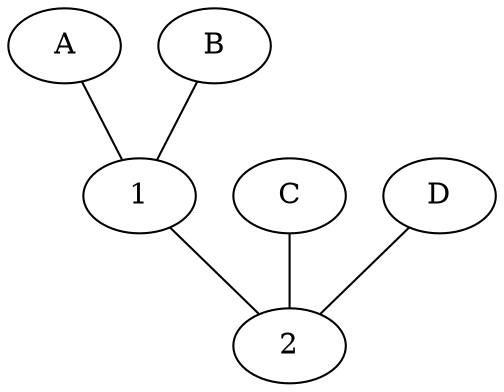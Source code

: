 graph {
A [pos = "0,0!"];
B [pos = "0,1.5!"];
C [pos = "1.5,0!"];
D [pos = "1.5,1.5!"];
A -- 1;
B -- 1;
C -- 2;
D -- 2;
1 -- 2;
}